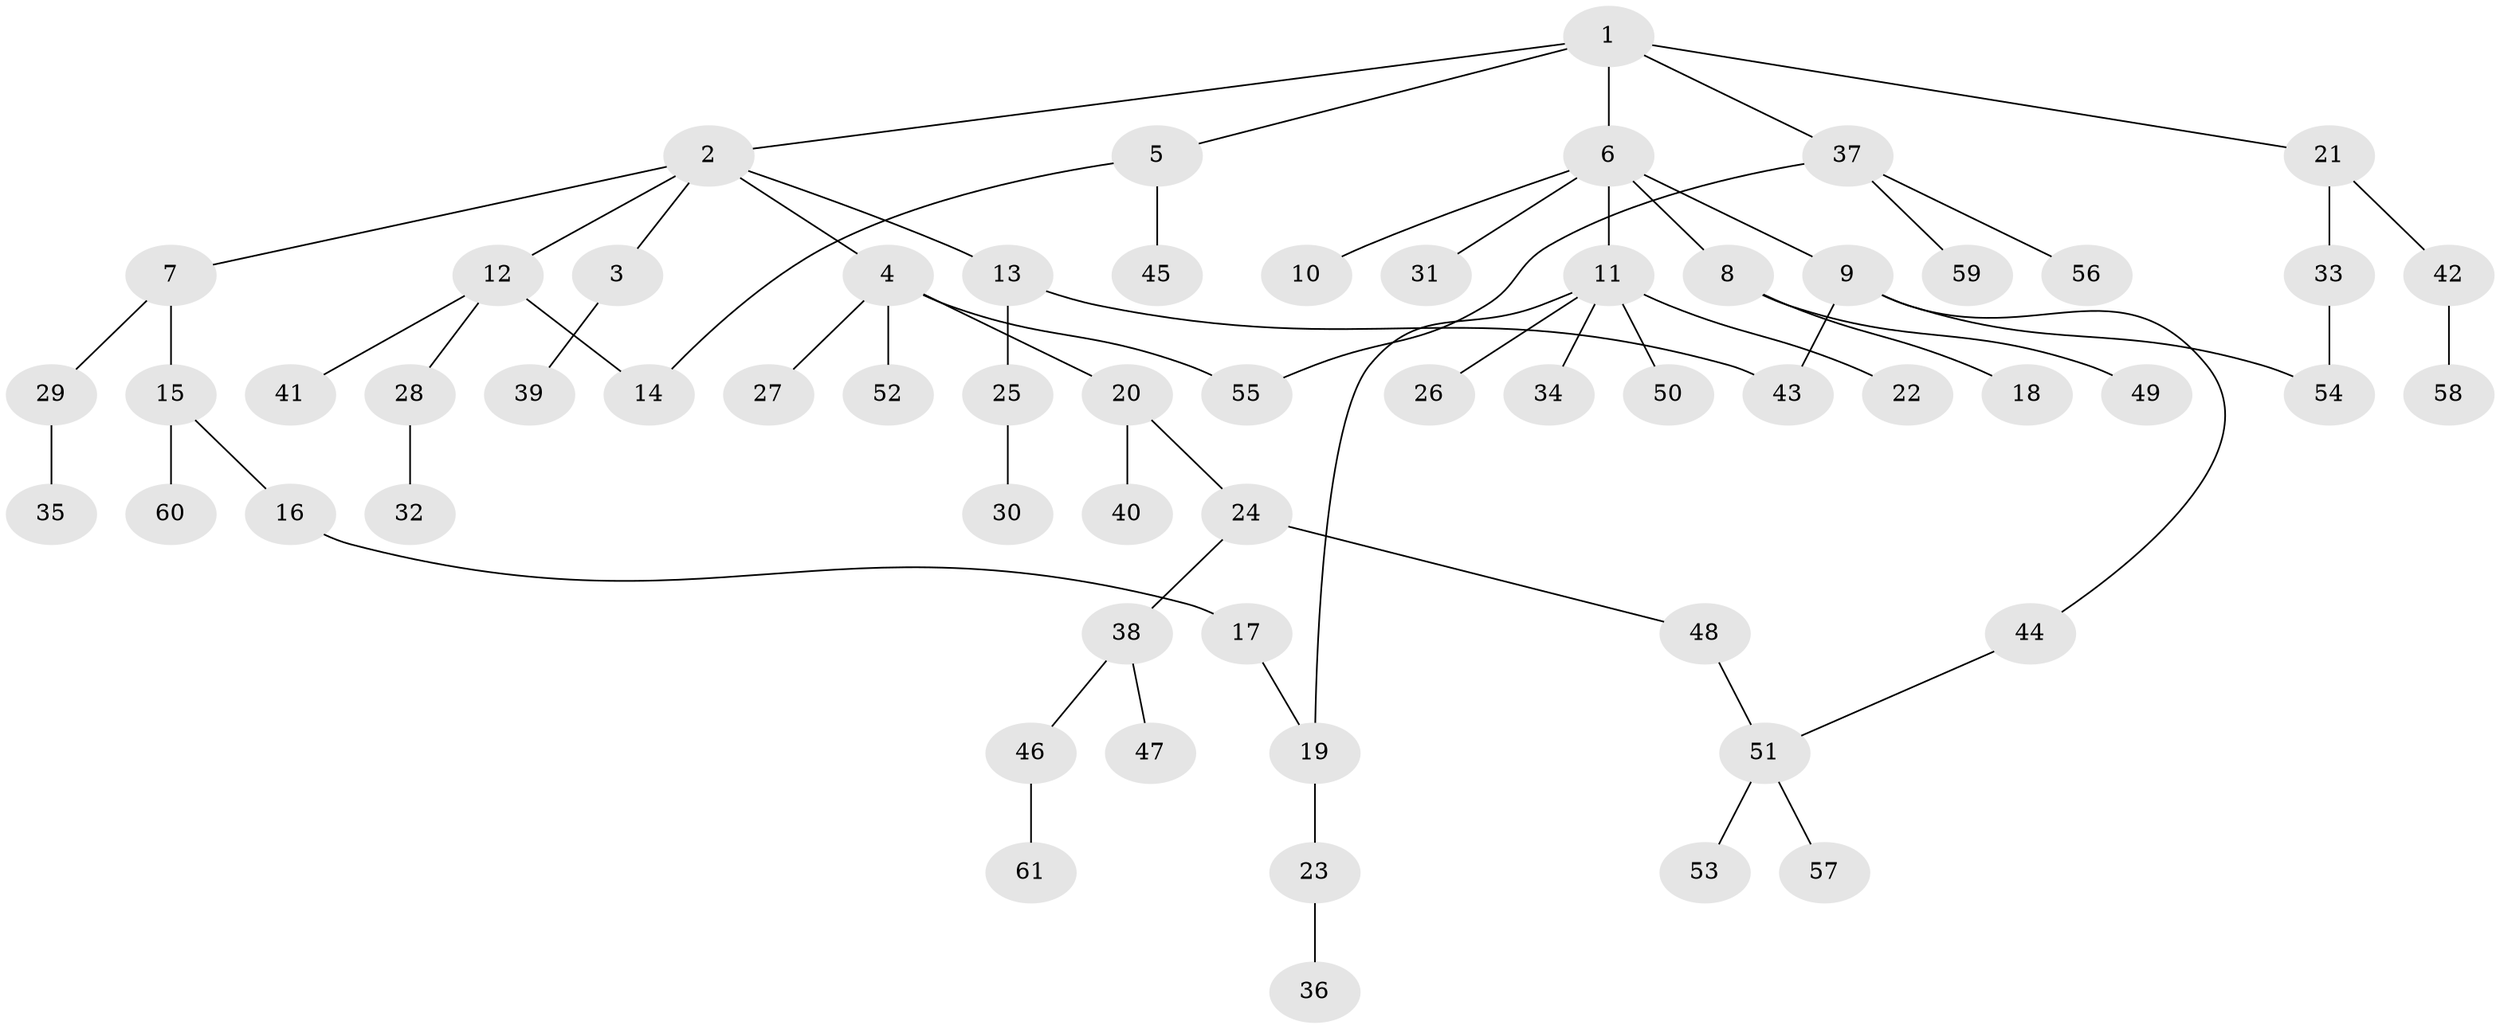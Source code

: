 // Generated by graph-tools (version 1.1) at 2025/25/03/09/25 03:25:31]
// undirected, 61 vertices, 66 edges
graph export_dot {
graph [start="1"]
  node [color=gray90,style=filled];
  1;
  2;
  3;
  4;
  5;
  6;
  7;
  8;
  9;
  10;
  11;
  12;
  13;
  14;
  15;
  16;
  17;
  18;
  19;
  20;
  21;
  22;
  23;
  24;
  25;
  26;
  27;
  28;
  29;
  30;
  31;
  32;
  33;
  34;
  35;
  36;
  37;
  38;
  39;
  40;
  41;
  42;
  43;
  44;
  45;
  46;
  47;
  48;
  49;
  50;
  51;
  52;
  53;
  54;
  55;
  56;
  57;
  58;
  59;
  60;
  61;
  1 -- 2;
  1 -- 5;
  1 -- 6;
  1 -- 21;
  1 -- 37;
  2 -- 3;
  2 -- 4;
  2 -- 7;
  2 -- 12;
  2 -- 13;
  3 -- 39;
  4 -- 20;
  4 -- 27;
  4 -- 52;
  4 -- 55;
  5 -- 14;
  5 -- 45;
  6 -- 8;
  6 -- 9;
  6 -- 10;
  6 -- 11;
  6 -- 31;
  7 -- 15;
  7 -- 29;
  8 -- 18;
  8 -- 49;
  9 -- 43;
  9 -- 44;
  9 -- 54;
  11 -- 22;
  11 -- 26;
  11 -- 34;
  11 -- 50;
  11 -- 19;
  12 -- 28;
  12 -- 41;
  12 -- 14;
  13 -- 25;
  13 -- 43;
  15 -- 16;
  15 -- 60;
  16 -- 17;
  17 -- 19;
  19 -- 23;
  20 -- 24;
  20 -- 40;
  21 -- 33;
  21 -- 42;
  23 -- 36;
  24 -- 38;
  24 -- 48;
  25 -- 30;
  28 -- 32;
  29 -- 35;
  33 -- 54;
  37 -- 55;
  37 -- 56;
  37 -- 59;
  38 -- 46;
  38 -- 47;
  42 -- 58;
  44 -- 51;
  46 -- 61;
  48 -- 51;
  51 -- 53;
  51 -- 57;
}
